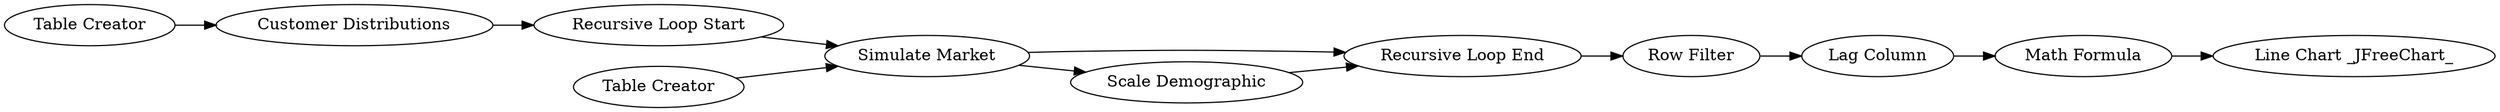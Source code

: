 digraph {
	12 -> 13
	6 -> 9
	8 -> 6
	1 -> 2
	11 -> 12
	9 -> 10
	7 -> 9
	6 -> 7
	10 -> 11
	2 -> 8
	3 -> 6
	13 [label="Line Chart _JFreeChart_"]
	1 [label="Table Creator"]
	7 [label="Scale Demographic"]
	9 [label="Recursive Loop End"]
	11 [label="Lag Column"]
	6 [label="Simulate Market"]
	8 [label="Recursive Loop Start"]
	12 [label="Math Formula"]
	3 [label="Table Creator"]
	2 [label="Customer Distributions"]
	10 [label="Row Filter"]
	rankdir=LR
}
